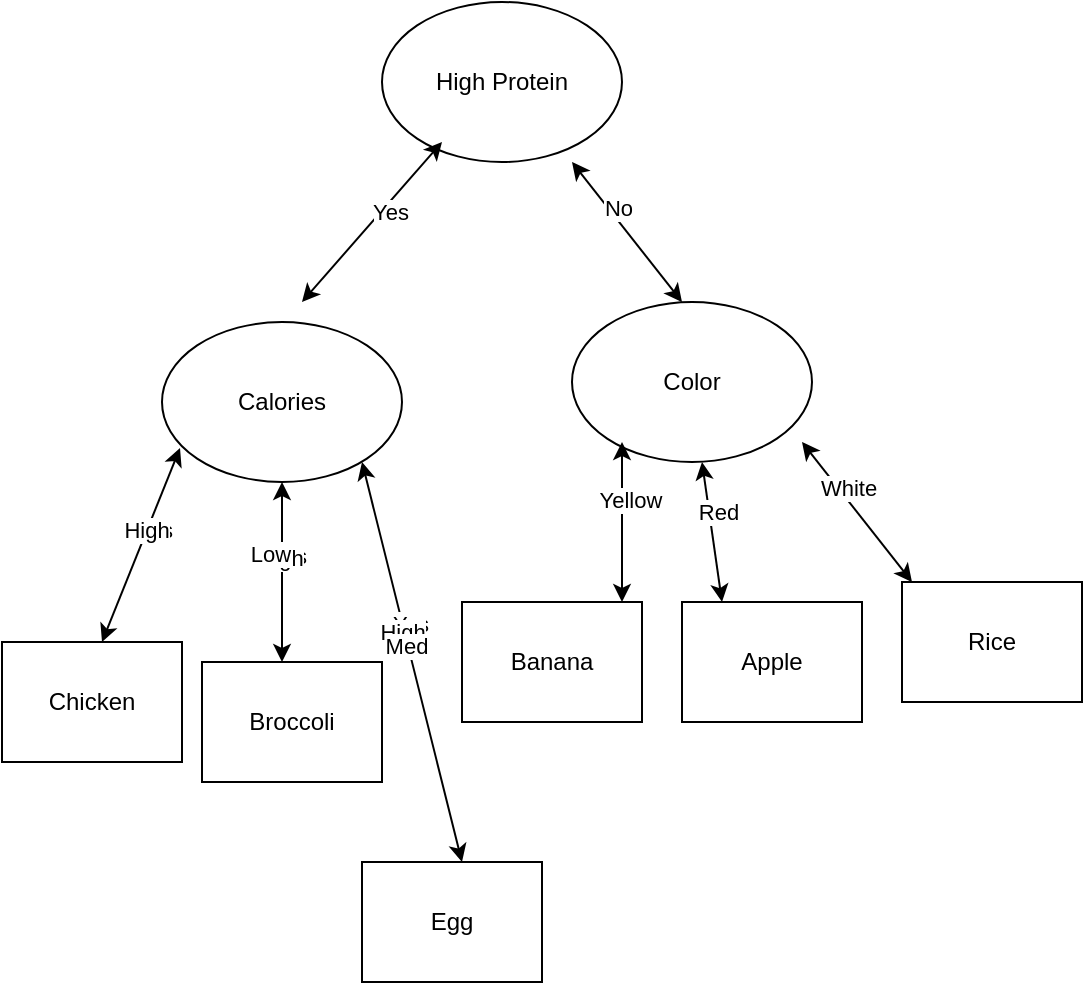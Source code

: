 <mxfile version="24.7.7">
  <diagram name="Page-1" id="aOlO-U6eefW0wVdbCGoX">
    <mxGraphModel dx="1351" dy="641" grid="1" gridSize="10" guides="1" tooltips="1" connect="1" arrows="1" fold="1" page="1" pageScale="1" pageWidth="850" pageHeight="1100" math="0" shadow="0">
      <root>
        <mxCell id="0" />
        <mxCell id="1" parent="0" />
        <mxCell id="4N27xaN6Uw4XDZKFrcsK-1" value="High Protein" style="ellipse;whiteSpace=wrap;html=1;" vertex="1" parent="1">
          <mxGeometry x="330" y="80" width="120" height="80" as="geometry" />
        </mxCell>
        <mxCell id="4N27xaN6Uw4XDZKFrcsK-3" value="" style="endArrow=classic;startArrow=classic;html=1;rounded=0;" edge="1" parent="1">
          <mxGeometry width="50" height="50" relative="1" as="geometry">
            <mxPoint x="290" y="230" as="sourcePoint" />
            <mxPoint x="360" y="150" as="targetPoint" />
          </mxGeometry>
        </mxCell>
        <mxCell id="4N27xaN6Uw4XDZKFrcsK-5" value="Yes" style="edgeLabel;html=1;align=center;verticalAlign=middle;resizable=0;points=[];" vertex="1" connectable="0" parent="4N27xaN6Uw4XDZKFrcsK-3">
          <mxGeometry x="0.182" y="-3" relative="1" as="geometry">
            <mxPoint as="offset" />
          </mxGeometry>
        </mxCell>
        <mxCell id="4N27xaN6Uw4XDZKFrcsK-4" value="" style="endArrow=classic;startArrow=classic;html=1;rounded=0;" edge="1" parent="1">
          <mxGeometry width="50" height="50" relative="1" as="geometry">
            <mxPoint x="480" y="230" as="sourcePoint" />
            <mxPoint x="425" y="160" as="targetPoint" />
          </mxGeometry>
        </mxCell>
        <mxCell id="4N27xaN6Uw4XDZKFrcsK-6" value="No" style="edgeLabel;html=1;align=center;verticalAlign=middle;resizable=0;points=[];" vertex="1" connectable="0" parent="4N27xaN6Uw4XDZKFrcsK-4">
          <mxGeometry x="0.274" y="-4" relative="1" as="geometry">
            <mxPoint as="offset" />
          </mxGeometry>
        </mxCell>
        <mxCell id="4N27xaN6Uw4XDZKFrcsK-7" value="Color" style="ellipse;whiteSpace=wrap;html=1;" vertex="1" parent="1">
          <mxGeometry x="425" y="230" width="120" height="80" as="geometry" />
        </mxCell>
        <mxCell id="4N27xaN6Uw4XDZKFrcsK-8" value="Calories" style="ellipse;whiteSpace=wrap;html=1;" vertex="1" parent="1">
          <mxGeometry x="220" y="240" width="120" height="80" as="geometry" />
        </mxCell>
        <mxCell id="4N27xaN6Uw4XDZKFrcsK-9" value="" style="endArrow=classic;startArrow=classic;html=1;rounded=0;entryX=0.075;entryY=0.788;entryDx=0;entryDy=0;entryPerimeter=0;" edge="1" parent="1" target="4N27xaN6Uw4XDZKFrcsK-8">
          <mxGeometry width="50" height="50" relative="1" as="geometry">
            <mxPoint x="190" y="400" as="sourcePoint" />
            <mxPoint x="260" y="320" as="targetPoint" />
          </mxGeometry>
        </mxCell>
        <mxCell id="4N27xaN6Uw4XDZKFrcsK-10" value="Yes" style="edgeLabel;html=1;align=center;verticalAlign=middle;resizable=0;points=[];" vertex="1" connectable="0" parent="4N27xaN6Uw4XDZKFrcsK-9">
          <mxGeometry x="0.182" y="-3" relative="1" as="geometry">
            <mxPoint as="offset" />
          </mxGeometry>
        </mxCell>
        <mxCell id="4N27xaN6Uw4XDZKFrcsK-11" value="High" style="edgeLabel;html=1;align=center;verticalAlign=middle;resizable=0;points=[];" vertex="1" connectable="0" parent="4N27xaN6Uw4XDZKFrcsK-9">
          <mxGeometry x="0.161" y="1" relative="1" as="geometry">
            <mxPoint as="offset" />
          </mxGeometry>
        </mxCell>
        <mxCell id="4N27xaN6Uw4XDZKFrcsK-12" value="" style="endArrow=classic;startArrow=classic;html=1;rounded=0;" edge="1" parent="1">
          <mxGeometry width="50" height="50" relative="1" as="geometry">
            <mxPoint x="370" y="510" as="sourcePoint" />
            <mxPoint x="320" y="310" as="targetPoint" />
          </mxGeometry>
        </mxCell>
        <mxCell id="4N27xaN6Uw4XDZKFrcsK-13" value="Yes" style="edgeLabel;html=1;align=center;verticalAlign=middle;resizable=0;points=[];" vertex="1" connectable="0" parent="4N27xaN6Uw4XDZKFrcsK-12">
          <mxGeometry x="0.182" y="-3" relative="1" as="geometry">
            <mxPoint as="offset" />
          </mxGeometry>
        </mxCell>
        <mxCell id="4N27xaN6Uw4XDZKFrcsK-14" value="High" style="edgeLabel;html=1;align=center;verticalAlign=middle;resizable=0;points=[];" vertex="1" connectable="0" parent="4N27xaN6Uw4XDZKFrcsK-12">
          <mxGeometry x="0.161" y="1" relative="1" as="geometry">
            <mxPoint as="offset" />
          </mxGeometry>
        </mxCell>
        <mxCell id="4N27xaN6Uw4XDZKFrcsK-15" value="Med" style="edgeLabel;html=1;align=center;verticalAlign=middle;resizable=0;points=[];" vertex="1" connectable="0" parent="4N27xaN6Uw4XDZKFrcsK-12">
          <mxGeometry x="0.082" y="1" relative="1" as="geometry">
            <mxPoint as="offset" />
          </mxGeometry>
        </mxCell>
        <mxCell id="4N27xaN6Uw4XDZKFrcsK-16" value="" style="endArrow=classic;startArrow=classic;html=1;rounded=0;entryX=0.5;entryY=1;entryDx=0;entryDy=0;" edge="1" parent="1" target="4N27xaN6Uw4XDZKFrcsK-8">
          <mxGeometry width="50" height="50" relative="1" as="geometry">
            <mxPoint x="280" y="410" as="sourcePoint" />
            <mxPoint x="280" y="340" as="targetPoint" />
          </mxGeometry>
        </mxCell>
        <mxCell id="4N27xaN6Uw4XDZKFrcsK-17" value="Yes" style="edgeLabel;html=1;align=center;verticalAlign=middle;resizable=0;points=[];" vertex="1" connectable="0" parent="4N27xaN6Uw4XDZKFrcsK-16">
          <mxGeometry x="0.182" y="-3" relative="1" as="geometry">
            <mxPoint as="offset" />
          </mxGeometry>
        </mxCell>
        <mxCell id="4N27xaN6Uw4XDZKFrcsK-18" value="High" style="edgeLabel;html=1;align=center;verticalAlign=middle;resizable=0;points=[];" vertex="1" connectable="0" parent="4N27xaN6Uw4XDZKFrcsK-16">
          <mxGeometry x="0.161" y="1" relative="1" as="geometry">
            <mxPoint as="offset" />
          </mxGeometry>
        </mxCell>
        <mxCell id="4N27xaN6Uw4XDZKFrcsK-20" value="Low" style="edgeLabel;html=1;align=center;verticalAlign=middle;resizable=0;points=[];" vertex="1" connectable="0" parent="4N27xaN6Uw4XDZKFrcsK-16">
          <mxGeometry x="0.2" y="6" relative="1" as="geometry">
            <mxPoint as="offset" />
          </mxGeometry>
        </mxCell>
        <mxCell id="4N27xaN6Uw4XDZKFrcsK-24" value="" style="endArrow=classic;startArrow=classic;html=1;rounded=0;" edge="1" parent="1">
          <mxGeometry width="50" height="50" relative="1" as="geometry">
            <mxPoint x="595" y="370" as="sourcePoint" />
            <mxPoint x="540" y="300" as="targetPoint" />
          </mxGeometry>
        </mxCell>
        <mxCell id="4N27xaN6Uw4XDZKFrcsK-25" value="White" style="edgeLabel;html=1;align=center;verticalAlign=middle;resizable=0;points=[];" vertex="1" connectable="0" parent="4N27xaN6Uw4XDZKFrcsK-24">
          <mxGeometry x="0.274" y="-4" relative="1" as="geometry">
            <mxPoint as="offset" />
          </mxGeometry>
        </mxCell>
        <mxCell id="4N27xaN6Uw4XDZKFrcsK-26" value="" style="endArrow=classic;startArrow=classic;html=1;rounded=0;" edge="1" parent="1">
          <mxGeometry width="50" height="50" relative="1" as="geometry">
            <mxPoint x="500" y="380" as="sourcePoint" />
            <mxPoint x="490" y="310" as="targetPoint" />
          </mxGeometry>
        </mxCell>
        <mxCell id="4N27xaN6Uw4XDZKFrcsK-27" value="Red" style="edgeLabel;html=1;align=center;verticalAlign=middle;resizable=0;points=[];" vertex="1" connectable="0" parent="4N27xaN6Uw4XDZKFrcsK-26">
          <mxGeometry x="0.274" y="-4" relative="1" as="geometry">
            <mxPoint as="offset" />
          </mxGeometry>
        </mxCell>
        <mxCell id="4N27xaN6Uw4XDZKFrcsK-32" value="" style="endArrow=classic;startArrow=classic;html=1;rounded=0;" edge="1" parent="1">
          <mxGeometry width="50" height="50" relative="1" as="geometry">
            <mxPoint x="450" y="380" as="sourcePoint" />
            <mxPoint x="450" y="300" as="targetPoint" />
          </mxGeometry>
        </mxCell>
        <mxCell id="4N27xaN6Uw4XDZKFrcsK-33" value="Yellow" style="edgeLabel;html=1;align=center;verticalAlign=middle;resizable=0;points=[];" vertex="1" connectable="0" parent="4N27xaN6Uw4XDZKFrcsK-32">
          <mxGeometry x="0.274" y="-4" relative="1" as="geometry">
            <mxPoint as="offset" />
          </mxGeometry>
        </mxCell>
        <mxCell id="4N27xaN6Uw4XDZKFrcsK-34" value="Banana" style="rounded=0;whiteSpace=wrap;html=1;" vertex="1" parent="1">
          <mxGeometry x="370" y="380" width="90" height="60" as="geometry" />
        </mxCell>
        <mxCell id="4N27xaN6Uw4XDZKFrcsK-36" value="Apple" style="rounded=0;whiteSpace=wrap;html=1;" vertex="1" parent="1">
          <mxGeometry x="480" y="380" width="90" height="60" as="geometry" />
        </mxCell>
        <mxCell id="4N27xaN6Uw4XDZKFrcsK-37" value="Rice" style="rounded=0;whiteSpace=wrap;html=1;" vertex="1" parent="1">
          <mxGeometry x="590" y="370" width="90" height="60" as="geometry" />
        </mxCell>
        <mxCell id="4N27xaN6Uw4XDZKFrcsK-41" value="Chicken" style="rounded=0;whiteSpace=wrap;html=1;" vertex="1" parent="1">
          <mxGeometry x="140" y="400" width="90" height="60" as="geometry" />
        </mxCell>
        <mxCell id="4N27xaN6Uw4XDZKFrcsK-42" value="Broccoli" style="rounded=0;whiteSpace=wrap;html=1;" vertex="1" parent="1">
          <mxGeometry x="240" y="410" width="90" height="60" as="geometry" />
        </mxCell>
        <mxCell id="4N27xaN6Uw4XDZKFrcsK-43" value="Egg" style="rounded=0;whiteSpace=wrap;html=1;" vertex="1" parent="1">
          <mxGeometry x="320" y="510" width="90" height="60" as="geometry" />
        </mxCell>
      </root>
    </mxGraphModel>
  </diagram>
</mxfile>
